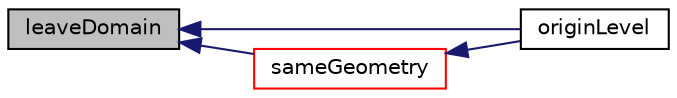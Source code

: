 digraph "leaveDomain"
{
  bgcolor="transparent";
  edge [fontname="Helvetica",fontsize="10",labelfontname="Helvetica",labelfontsize="10"];
  node [fontname="Helvetica",fontsize="10",shape=record];
  rankdir="LR";
  Node1 [label="leaveDomain",height=0.2,width=0.4,color="black", fillcolor="grey75", style="filled", fontcolor="black"];
  Node1 -> Node2 [dir="back",color="midnightblue",fontsize="10",style="solid",fontname="Helvetica"];
  Node2 [label="originLevel",height=0.2,width=0.4,color="black",URL="$a02168.html#a401e7a24dbc520b869aaa022e8b6ff58"];
  Node1 -> Node3 [dir="back",color="midnightblue",fontsize="10",style="solid",fontname="Helvetica"];
  Node3 [label="sameGeometry",height=0.2,width=0.4,color="red",URL="$a02168.html#aea091284f351f93cf9dbe39051da363b",tooltip="Check for identical geometrical data. Used for cyclics checking. "];
  Node3 -> Node2 [dir="back",color="midnightblue",fontsize="10",style="solid",fontname="Helvetica"];
}
